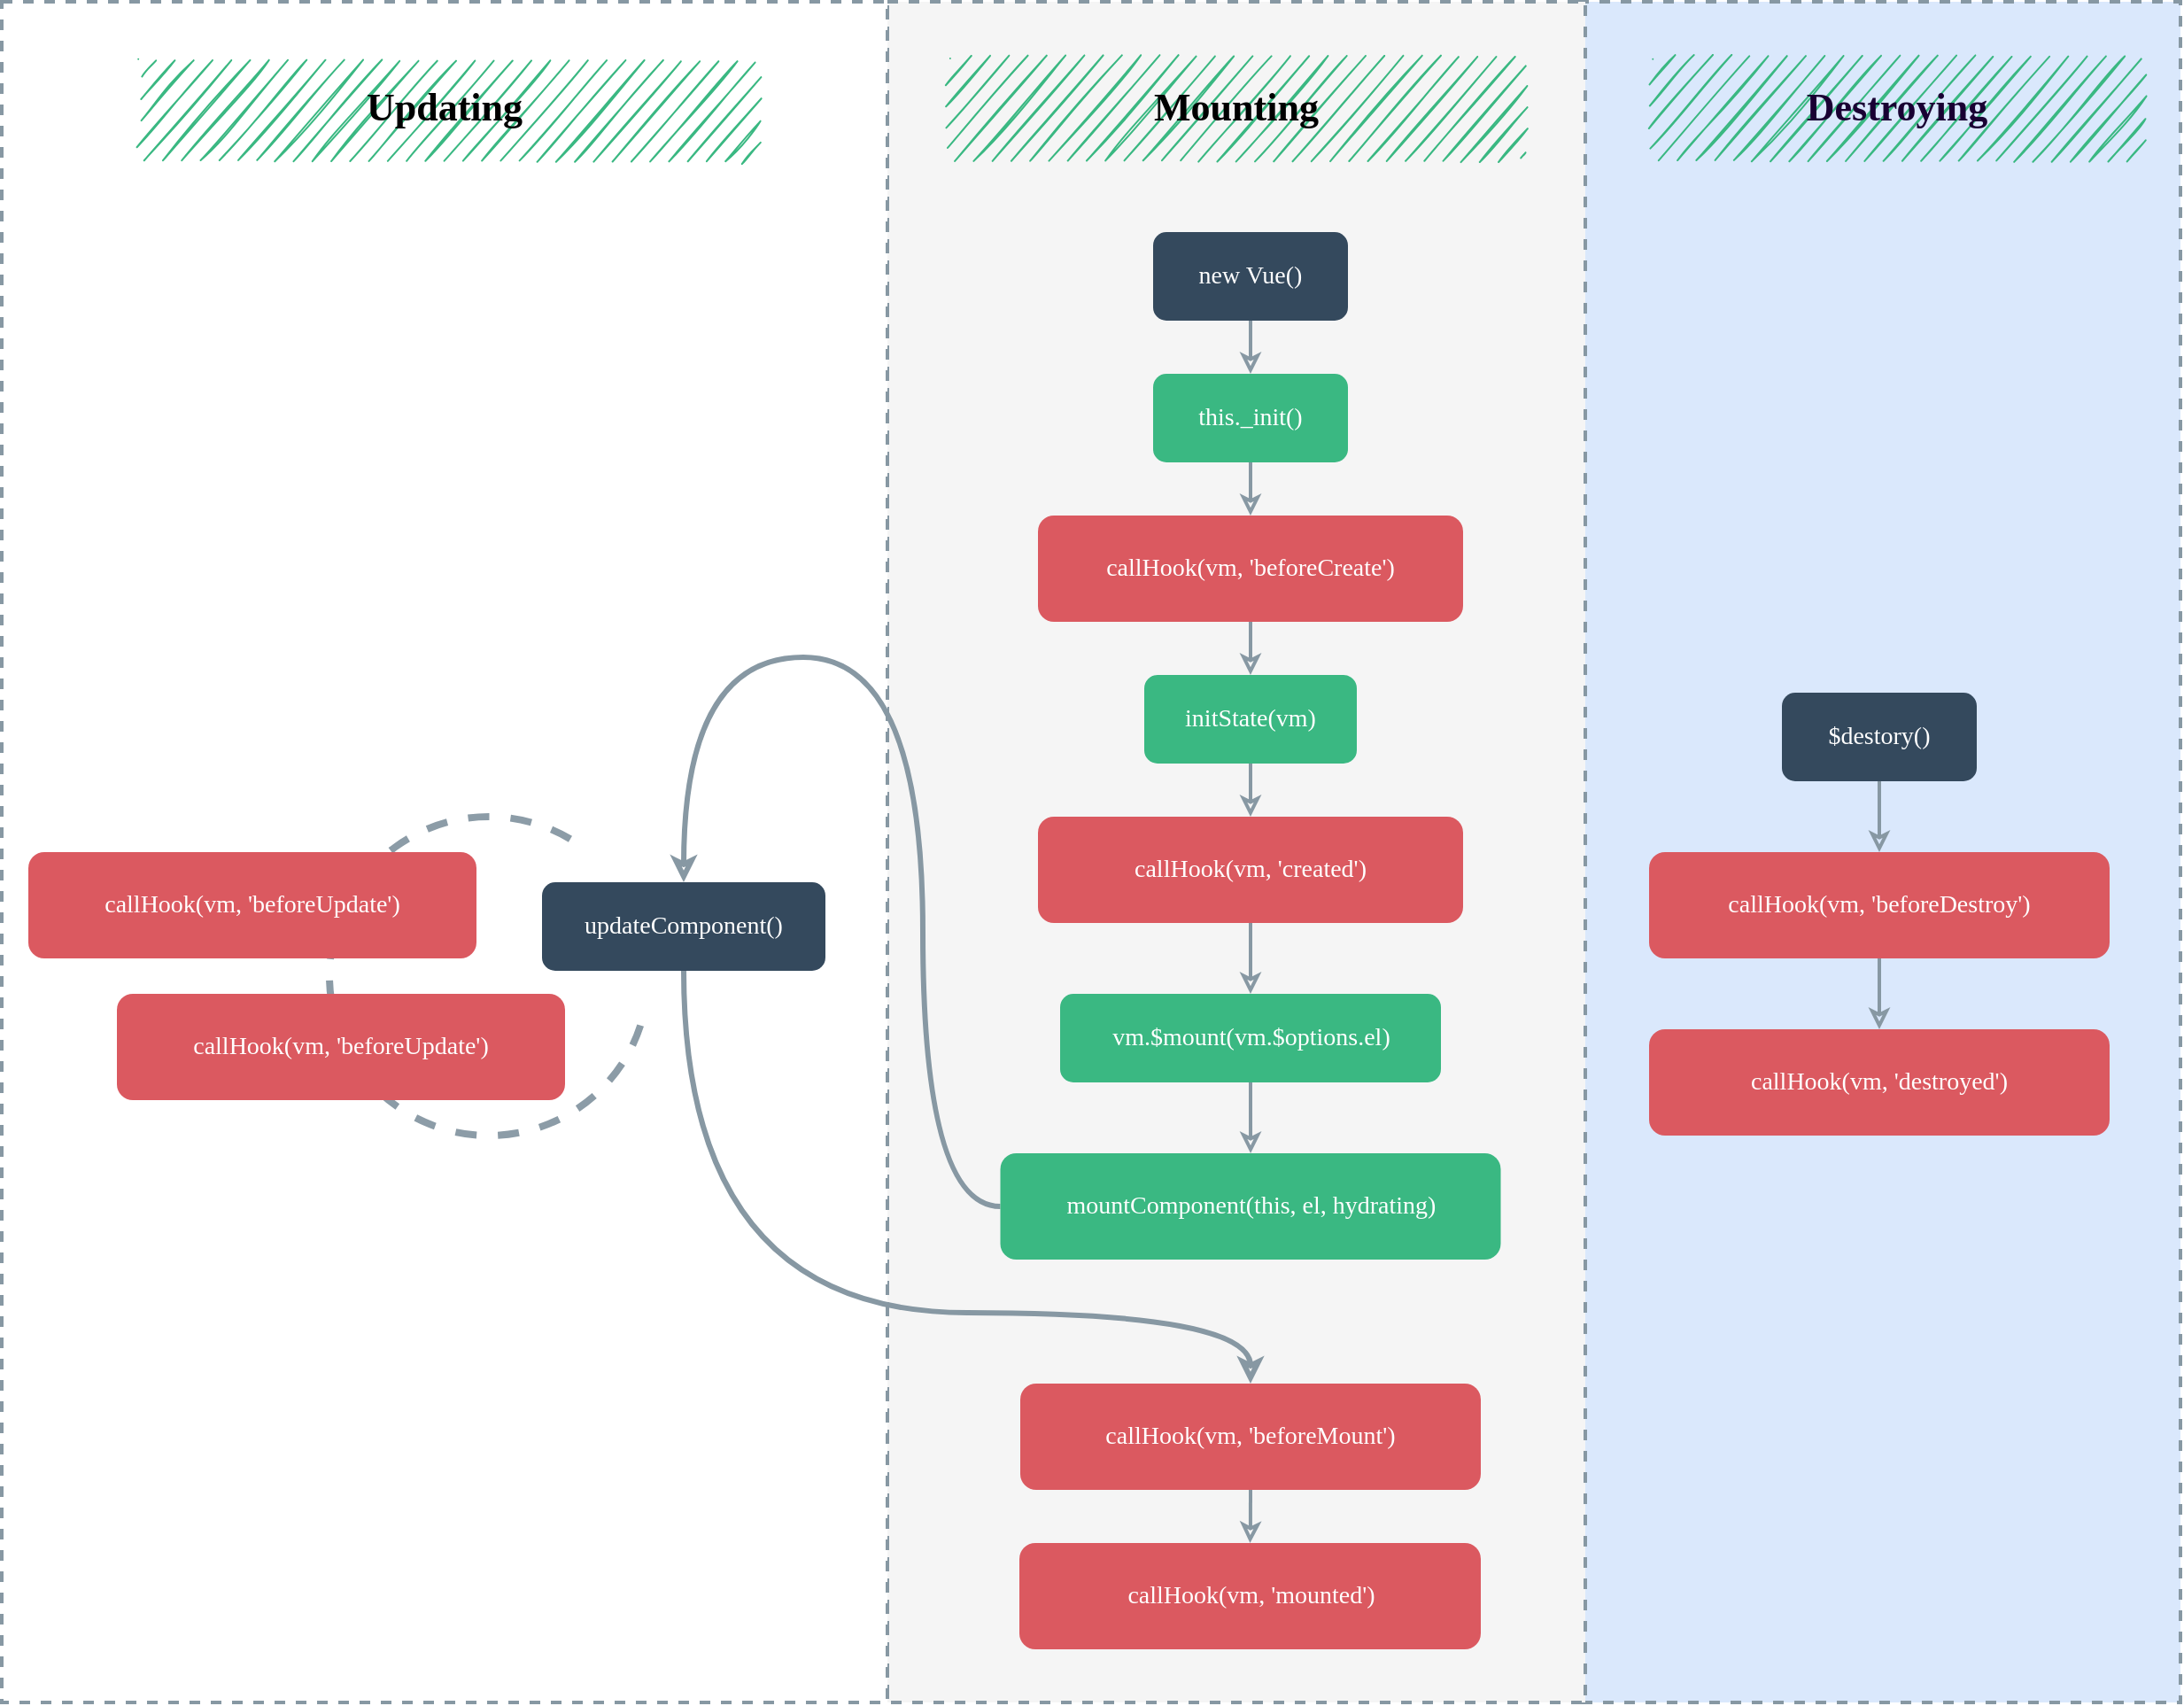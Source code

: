 <mxfile version="13.6.2" type="device"><diagram id="UgbjJyDbWWb_kW2GZpPO" name="第 1 页"><mxGraphModel dx="2407" dy="1176" grid="1" gridSize="10" guides="1" tooltips="1" connect="1" arrows="1" fold="1" page="1" pageScale="1" pageWidth="827" pageHeight="1169" math="0" shadow="0"><root><mxCell id="0"/><mxCell id="1" parent="0"/><mxCell id="VsawweA9868tGf9YqGP6-54" value="" style="rounded=0;whiteSpace=wrap;html=1;dashed=1;strokeWidth=2;fontFamily=Verdana;fontSize=14;fillColor=#dae8fc;strokeColor=#8798A3;" vertex="1" parent="1"><mxGeometry x="460" y="160" width="340" height="960" as="geometry"/></mxCell><mxCell id="VsawweA9868tGf9YqGP6-53" value="" style="rounded=0;whiteSpace=wrap;html=1;dashed=1;strokeWidth=2;fillColor=#f5f5f5;fontFamily=Verdana;fontSize=14;fontColor=#333333;strokeColor=#8798A3;" vertex="1" parent="1"><mxGeometry x="70" y="160" width="394" height="960" as="geometry"/></mxCell><mxCell id="VsawweA9868tGf9YqGP6-52" value="" style="rounded=0;whiteSpace=wrap;html=1;dashed=1;strokeWidth=2;fontFamily=Verdana;fontSize=14;strokeColor=#8798A3;" vertex="1" parent="1"><mxGeometry x="-430" y="160" width="500" height="960" as="geometry"/></mxCell><mxCell id="VsawweA9868tGf9YqGP6-29" style="edgeStyle=orthogonalEdgeStyle;rounded=1;orthogonalLoop=1;jettySize=auto;html=1;entryX=0.5;entryY=0;entryDx=0;entryDy=0;fontFamily=Verdana;fontSize=14;fontColor=#FFFFFF;endArrow=classic;endFill=0;strokeWidth=2;strokeColor=#8798a3;" edge="1" parent="1" source="VsawweA9868tGf9YqGP6-4" target="VsawweA9868tGf9YqGP6-6"><mxGeometry relative="1" as="geometry"/></mxCell><mxCell id="VsawweA9868tGf9YqGP6-4" value="&lt;font style=&quot;font-size: 14px;&quot;&gt;new Vue()&lt;/font&gt;" style="rounded=1;whiteSpace=wrap;html=1;strokeColor=none;fontFamily=Verdana;fontSize=14;fontColor=#FFFFFF;fillColor=#34495d;" vertex="1" parent="1"><mxGeometry x="220" y="290" width="110" height="50" as="geometry"/></mxCell><mxCell id="VsawweA9868tGf9YqGP6-31" style="edgeStyle=orthogonalEdgeStyle;rounded=1;orthogonalLoop=1;jettySize=auto;html=1;endArrow=classic;endFill=0;strokeColor=#8798a3;strokeWidth=2;fontFamily=Verdana;fontSize=14;fontColor=#FFFFFF;" edge="1" parent="1" source="VsawweA9868tGf9YqGP6-6" target="VsawweA9868tGf9YqGP6-7"><mxGeometry relative="1" as="geometry"/></mxCell><mxCell id="VsawweA9868tGf9YqGP6-6" value="&lt;font style=&quot;font-size: 14px;&quot;&gt;this._init()&lt;/font&gt;" style="rounded=1;whiteSpace=wrap;html=1;strokeColor=none;fillColor=#3ab882;fontFamily=Verdana;fontSize=14;fontColor=#FFFFFF;" vertex="1" parent="1"><mxGeometry x="220" y="370" width="110" height="50" as="geometry"/></mxCell><mxCell id="VsawweA9868tGf9YqGP6-32" style="edgeStyle=orthogonalEdgeStyle;rounded=1;orthogonalLoop=1;jettySize=auto;html=1;entryX=0.5;entryY=0;entryDx=0;entryDy=0;endArrow=classic;endFill=0;strokeColor=#8798a3;strokeWidth=2;fontFamily=Verdana;fontSize=14;fontColor=#FFFFFF;" edge="1" parent="1" source="VsawweA9868tGf9YqGP6-7" target="VsawweA9868tGf9YqGP6-9"><mxGeometry relative="1" as="geometry"/></mxCell><mxCell id="VsawweA9868tGf9YqGP6-7" value="callHook(vm, 'beforeCreate')" style="rounded=1;whiteSpace=wrap;html=1;fontFamily=Verdana;fontSize=14;strokeColor=none;fontColor=#FFFFFF;fillColor=#db5960;" vertex="1" parent="1"><mxGeometry x="155" y="450" width="240" height="60" as="geometry"/></mxCell><mxCell id="VsawweA9868tGf9YqGP6-34" style="edgeStyle=orthogonalEdgeStyle;rounded=1;orthogonalLoop=1;jettySize=auto;html=1;entryX=0.5;entryY=0;entryDx=0;entryDy=0;endArrow=classic;endFill=0;strokeColor=#8798a3;strokeWidth=2;fontFamily=Verdana;fontSize=14;fontColor=#FFFFFF;" edge="1" parent="1" source="VsawweA9868tGf9YqGP6-8" target="VsawweA9868tGf9YqGP6-10"><mxGeometry relative="1" as="geometry"/></mxCell><mxCell id="VsawweA9868tGf9YqGP6-8" value="callHook(vm, 'created')" style="rounded=1;whiteSpace=wrap;html=1;fontFamily=Verdana;fontSize=14;fontColor=#FFFFFF;strokeColor=none;fillColor=#db5960;" vertex="1" parent="1"><mxGeometry x="155" y="620" width="240" height="60" as="geometry"/></mxCell><mxCell id="VsawweA9868tGf9YqGP6-33" style="edgeStyle=orthogonalEdgeStyle;rounded=1;orthogonalLoop=1;jettySize=auto;html=1;endArrow=classic;endFill=0;strokeColor=#8798a3;strokeWidth=2;fontFamily=Verdana;fontSize=14;fontColor=#FFFFFF;" edge="1" parent="1" source="VsawweA9868tGf9YqGP6-9" target="VsawweA9868tGf9YqGP6-8"><mxGeometry relative="1" as="geometry"/></mxCell><mxCell id="VsawweA9868tGf9YqGP6-9" value="initState(vm)" style="rounded=1;whiteSpace=wrap;html=1;fontFamily=Verdana;fontSize=14;fontColor=#FFFFFF;strokeColor=none;fillColor=#3ab882;" vertex="1" parent="1"><mxGeometry x="215" y="540" width="120" height="50" as="geometry"/></mxCell><mxCell id="VsawweA9868tGf9YqGP6-35" style="edgeStyle=orthogonalEdgeStyle;rounded=1;orthogonalLoop=1;jettySize=auto;html=1;endArrow=classic;endFill=0;strokeColor=#8798a3;strokeWidth=2;fontFamily=Verdana;fontSize=14;fontColor=#FFFFFF;" edge="1" parent="1" source="VsawweA9868tGf9YqGP6-10" target="VsawweA9868tGf9YqGP6-11"><mxGeometry relative="1" as="geometry"/></mxCell><mxCell id="VsawweA9868tGf9YqGP6-10" value="vm.$mount(vm.$options.el)" style="rounded=1;whiteSpace=wrap;html=1;fontFamily=Verdana;fontSize=14;fontColor=#FFFFFF;strokeColor=none;fillColor=#3ab882;" vertex="1" parent="1"><mxGeometry x="167.5" y="720" width="215" height="50" as="geometry"/></mxCell><mxCell id="VsawweA9868tGf9YqGP6-55" style="edgeStyle=orthogonalEdgeStyle;curved=1;orthogonalLoop=1;jettySize=auto;html=1;entryX=0.5;entryY=0;entryDx=0;entryDy=0;endArrow=classic;endFill=0;strokeColor=#8798a3;strokeWidth=3;fontFamily=Verdana;fontSize=14;fontColor=#FFFFFF;" edge="1" parent="1" source="VsawweA9868tGf9YqGP6-11" target="VsawweA9868tGf9YqGP6-12"><mxGeometry relative="1" as="geometry"><Array as="points"><mxPoint x="90" y="840"/><mxPoint x="90" y="530"/><mxPoint x="-45" y="530"/></Array></mxGeometry></mxCell><mxCell id="VsawweA9868tGf9YqGP6-11" value="mountComponent(this, el, hydrating)" style="rounded=1;whiteSpace=wrap;html=1;fontFamily=Verdana;fontSize=14;fontColor=#FFFFFF;strokeColor=none;fillColor=#3ab882;" vertex="1" parent="1"><mxGeometry x="133.75" y="810" width="282.5" height="60" as="geometry"/></mxCell><mxCell id="VsawweA9868tGf9YqGP6-56" style="edgeStyle=orthogonalEdgeStyle;curved=1;orthogonalLoop=1;jettySize=auto;html=1;endArrow=classic;endFill=0;strokeColor=#8798a3;strokeWidth=3;fontFamily=Verdana;fontSize=14;fontColor=#FFFFFF;" edge="1" parent="1" source="VsawweA9868tGf9YqGP6-12" target="VsawweA9868tGf9YqGP6-15"><mxGeometry relative="1" as="geometry"><Array as="points"><mxPoint x="-45" y="900"/><mxPoint x="275" y="900"/></Array></mxGeometry></mxCell><mxCell id="VsawweA9868tGf9YqGP6-12" value="updateComponent()" style="rounded=1;whiteSpace=wrap;html=1;fontFamily=Verdana;fontSize=14;fontColor=#FFFFFF;strokeColor=none;fillColor=#34495d;" vertex="1" parent="1"><mxGeometry x="-125" y="657" width="160" height="50" as="geometry"/></mxCell><mxCell id="VsawweA9868tGf9YqGP6-14" value="" style="verticalLabelPosition=bottom;verticalAlign=top;html=1;shape=mxgraph.basic.arc;startAngle=0.3;endAngle=0.1;rotation=0;dashed=1;strokeWidth=4;fontFamily=Verdana;fontSize=14;fontColor=#FFFFFF;strokeColor=#8c9ca7;" vertex="1" parent="1"><mxGeometry x="-245" y="620" width="180" height="180" as="geometry"/></mxCell><mxCell id="VsawweA9868tGf9YqGP6-42" style="edgeStyle=orthogonalEdgeStyle;curved=1;orthogonalLoop=1;jettySize=auto;html=1;entryX=0.5;entryY=0;entryDx=0;entryDy=0;endArrow=classic;endFill=0;strokeColor=#8798a3;strokeWidth=2;fontFamily=Verdana;fontSize=14;fontColor=#FFFFFF;" edge="1" parent="1" source="VsawweA9868tGf9YqGP6-15" target="VsawweA9868tGf9YqGP6-18"><mxGeometry relative="1" as="geometry"/></mxCell><mxCell id="VsawweA9868tGf9YqGP6-15" value="callHook(vm, 'beforeMount')" style="rounded=1;whiteSpace=wrap;html=1;fontFamily=Verdana;fontSize=14;fontColor=#FFFFFF;strokeColor=none;fillColor=#db5960;" vertex="1" parent="1"><mxGeometry x="145" y="940" width="260" height="60" as="geometry"/></mxCell><mxCell id="VsawweA9868tGf9YqGP6-18" value="callHook(vm, 'mounted')" style="rounded=1;whiteSpace=wrap;html=1;fontFamily=Verdana;fontSize=14;fontColor=#FFFFFF;strokeColor=none;fillColor=#db5960;" vertex="1" parent="1"><mxGeometry x="144.5" y="1030" width="260.5" height="60" as="geometry"/></mxCell><mxCell id="VsawweA9868tGf9YqGP6-19" value="callHook(vm, 'beforeUpdate')" style="rounded=1;whiteSpace=wrap;html=1;fontFamily=Verdana;fontSize=14;fontColor=#FFFFFF;strokeColor=none;fillColor=#db5960;" vertex="1" parent="1"><mxGeometry x="-365" y="720" width="253" height="60" as="geometry"/></mxCell><mxCell id="VsawweA9868tGf9YqGP6-20" value="callHook(vm, 'beforeUpdate')" style="rounded=1;whiteSpace=wrap;html=1;fontFamily=Verdana;fontSize=14;fontColor=#FFFFFF;strokeColor=none;fillColor=#db5960;" vertex="1" parent="1"><mxGeometry x="-415" y="640" width="253" height="60" as="geometry"/></mxCell><mxCell id="VsawweA9868tGf9YqGP6-50" style="edgeStyle=orthogonalEdgeStyle;curved=1;orthogonalLoop=1;jettySize=auto;html=1;endArrow=classic;endFill=0;strokeColor=#8798a3;strokeWidth=2;fontFamily=Verdana;fontSize=14;fontColor=#FFFFFF;" edge="1" parent="1" source="VsawweA9868tGf9YqGP6-24" target="VsawweA9868tGf9YqGP6-25"><mxGeometry relative="1" as="geometry"/></mxCell><mxCell id="VsawweA9868tGf9YqGP6-24" value="$destory()" style="rounded=1;whiteSpace=wrap;html=1;fontFamily=Verdana;fontSize=14;fontColor=#FFFFFF;strokeColor=none;fillColor=#34495d;" vertex="1" parent="1"><mxGeometry x="575" y="550" width="110" height="50" as="geometry"/></mxCell><mxCell id="VsawweA9868tGf9YqGP6-51" style="edgeStyle=orthogonalEdgeStyle;curved=1;orthogonalLoop=1;jettySize=auto;html=1;entryX=0.5;entryY=0;entryDx=0;entryDy=0;endArrow=classic;endFill=0;strokeColor=#8798a3;strokeWidth=2;fontFamily=Verdana;fontSize=14;fontColor=#FFFFFF;" edge="1" parent="1" source="VsawweA9868tGf9YqGP6-25" target="VsawweA9868tGf9YqGP6-26"><mxGeometry relative="1" as="geometry"/></mxCell><mxCell id="VsawweA9868tGf9YqGP6-25" value="callHook(vm, 'beforeDestroy')" style="rounded=1;whiteSpace=wrap;html=1;fontFamily=Verdana;fontSize=14;fontColor=#FFFFFF;strokeColor=none;fillColor=#db5960;" vertex="1" parent="1"><mxGeometry x="500" y="640" width="260" height="60" as="geometry"/></mxCell><mxCell id="VsawweA9868tGf9YqGP6-26" value="callHook(vm, 'destroyed')" style="rounded=1;whiteSpace=wrap;html=1;fontFamily=Verdana;fontSize=14;fontColor=#FFFFFF;strokeColor=none;fillColor=#db5960;" vertex="1" parent="1"><mxGeometry x="500" y="740" width="260" height="60" as="geometry"/></mxCell><mxCell id="VsawweA9868tGf9YqGP6-61" value="&lt;font color=&quot;#000000&quot; size=&quot;1&quot;&gt;&lt;b style=&quot;font-size: 22px&quot;&gt;Updating&lt;/b&gt;&lt;/font&gt;" style="rounded=1;whiteSpace=wrap;html=1;dashed=1;strokeWidth=2;fontFamily=Verdana;fontSize=14;fontColor=#FFFFFF;strokeColor=none;sketch=1;fillColor=#3AB882;" vertex="1" parent="1"><mxGeometry x="-355" y="190" width="350" height="60" as="geometry"/></mxCell><mxCell id="VsawweA9868tGf9YqGP6-62" value="&lt;font color=&quot;#000000&quot; size=&quot;1&quot;&gt;&lt;b style=&quot;font-size: 22px&quot;&gt;Mounting&lt;/b&gt;&lt;/font&gt;" style="rounded=1;whiteSpace=wrap;html=1;dashed=1;strokeWidth=2;fontFamily=Verdana;fontSize=14;fontColor=#FFFFFF;strokeColor=none;sketch=1;fillColor=#3AB882;" vertex="1" parent="1"><mxGeometry x="103" y="190" width="328" height="60" as="geometry"/></mxCell><mxCell id="VsawweA9868tGf9YqGP6-63" value="&lt;font color=&quot;#190033&quot; size=&quot;1&quot;&gt;&lt;b style=&quot;font-size: 22px&quot;&gt;Destroying&lt;/b&gt;&lt;/font&gt;" style="rounded=1;whiteSpace=wrap;html=1;dashed=1;strokeWidth=2;fontFamily=Verdana;fontSize=14;fontColor=#FFFFFF;strokeColor=none;sketch=1;fillColor=#3AB882;" vertex="1" parent="1"><mxGeometry x="500" y="190" width="280" height="60" as="geometry"/></mxCell></root></mxGraphModel></diagram></mxfile>